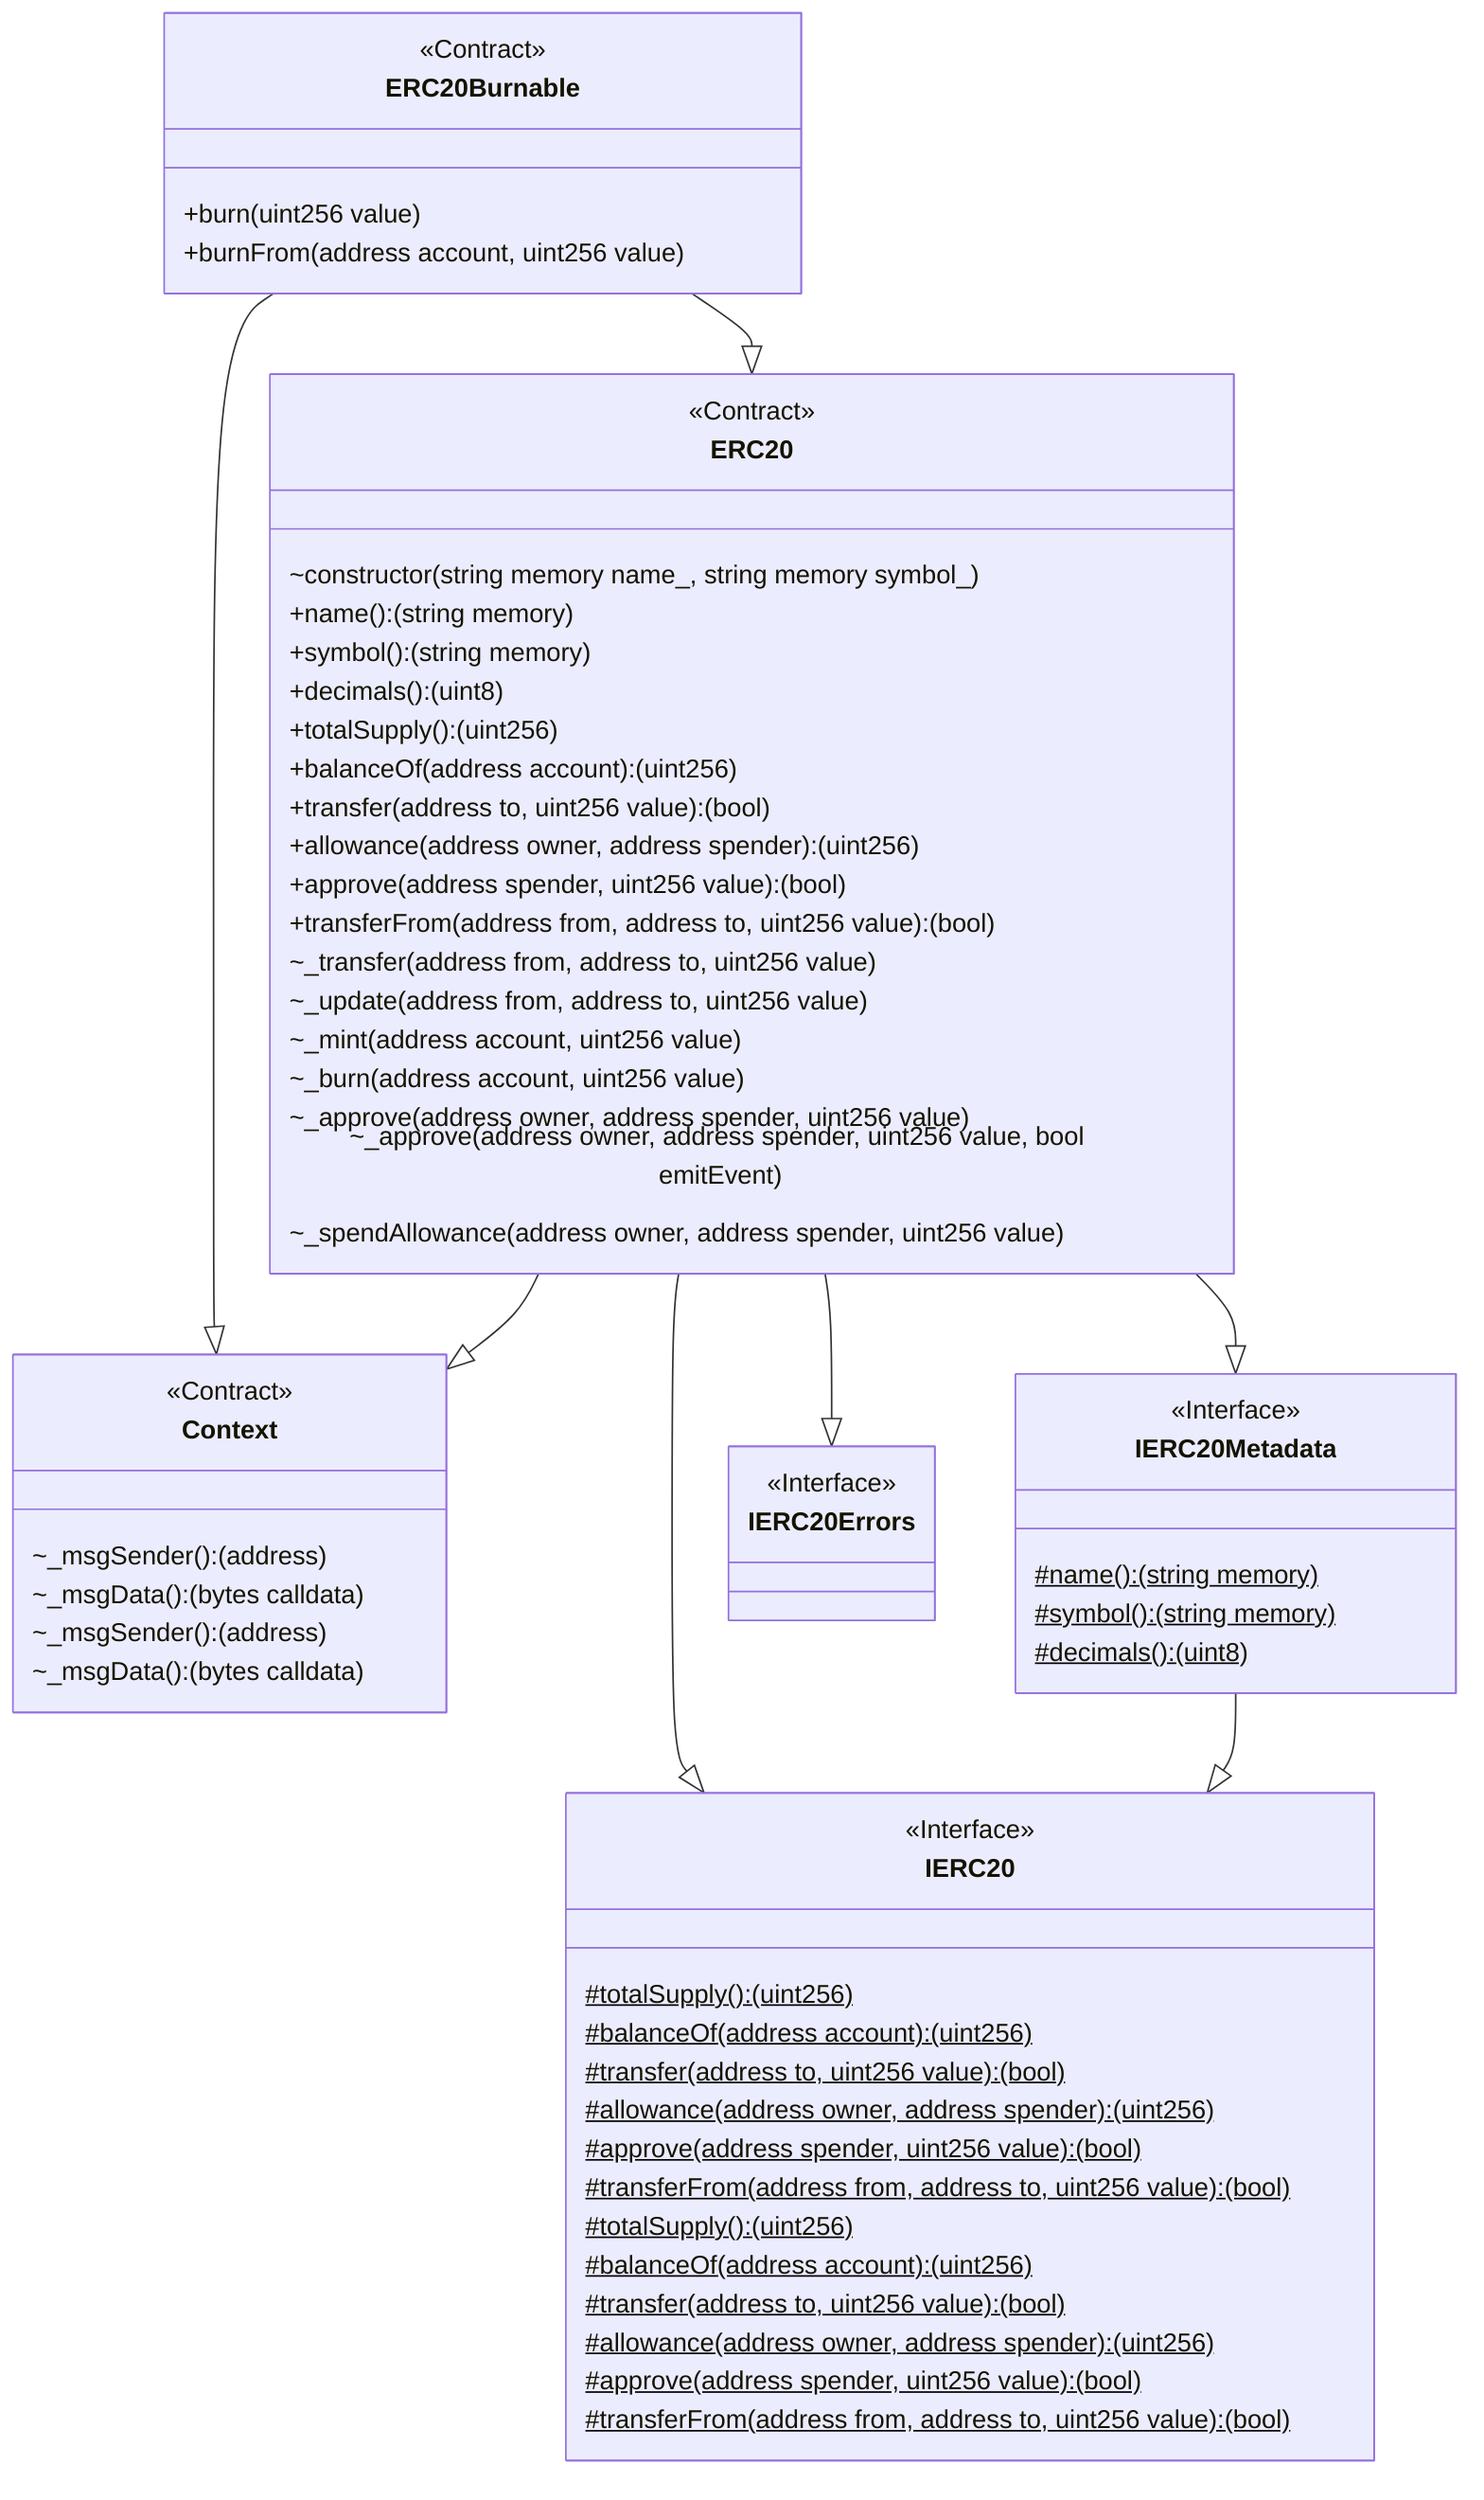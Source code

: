 classDiagram
  %% 448:733:3
  class ERC20Burnable {
    <<Contract>>
    +burn(uint256 value)
    +burnFrom(address account, uint256 value)
  }
  
  ERC20Burnable --|> Context
  
  %% 624:235:5
  class Context {
    <<Contract>>
    ~_msgSender(): (address)
    ~_msgData(): (bytes calldata)
  }
  
  ERC20Burnable --|> ERC20
  
  %% 1401:9741:1
  class ERC20 {
    <<Contract>>
    ~constructor(string memory name_, string memory symbol_)
    +name(): (string memory)
    +symbol(): (string memory)
    +decimals(): (uint8)
    +totalSupply(): (uint256)
    +balanceOf(address account): (uint256)
    +transfer(address to, uint256 value): (bool)
    +allowance(address owner, address spender): (uint256)
    +approve(address spender, uint256 value): (bool)
    +transferFrom(address from, address to, uint256 value): (bool)
    ~_transfer(address from, address to, uint256 value)
    ~_update(address from, address to, uint256 value)
    ~_mint(address account, uint256 value)
    ~_burn(address account, uint256 value)
    ~_approve(address owner, address spender, uint256 value)
    ~_approve(address owner, address spender, uint256 value, bool emitEvent)
    ~_spendAllowance(address owner, address spender, uint256 value)
  }
  
  ERC20 --|> Context
  
  %% 624:235:5
  class Context {
    <<Contract>>
    ~_msgSender(): (address)
    ~_msgData(): (bytes calldata)
  }
  
  ERC20 --|> IERC20
  
  %% 203:2575:2
  class IERC20 {
    <<Interface>>
    #totalSupply(): (uint256)$
    #balanceOf(address account): (uint256)$
    #transfer(address to, uint256 value): (bool)$
    #allowance(address owner, address spender): (uint256)$
    #approve(address spender, uint256 value): (bool)$
    #transferFrom(address from, address to, uint256 value): (bool)$
  }
  
  ERC20 --|> IERC20Metadata
  
  %% 277:405:4
  class IERC20Metadata {
    <<Interface>>
    #name(): (string memory)$
    #symbol(): (string memory)$
    #decimals(): (uint8)$
  }
  
  IERC20Metadata --|> IERC20
  
  %% 203:2575:2
  class IERC20 {
    <<Interface>>
    #totalSupply(): (uint256)$
    #balanceOf(address account): (uint256)$
    #transfer(address to, uint256 value): (bool)$
    #allowance(address owner, address spender): (uint256)$
    #approve(address spender, uint256 value): (bool)$
    #transferFrom(address from, address to, uint256 value): (bool)$
  }
  
  ERC20 --|> IERC20Errors
  
  %% 278:1764:0
  class IERC20Errors {
    <<Interface>>
  }